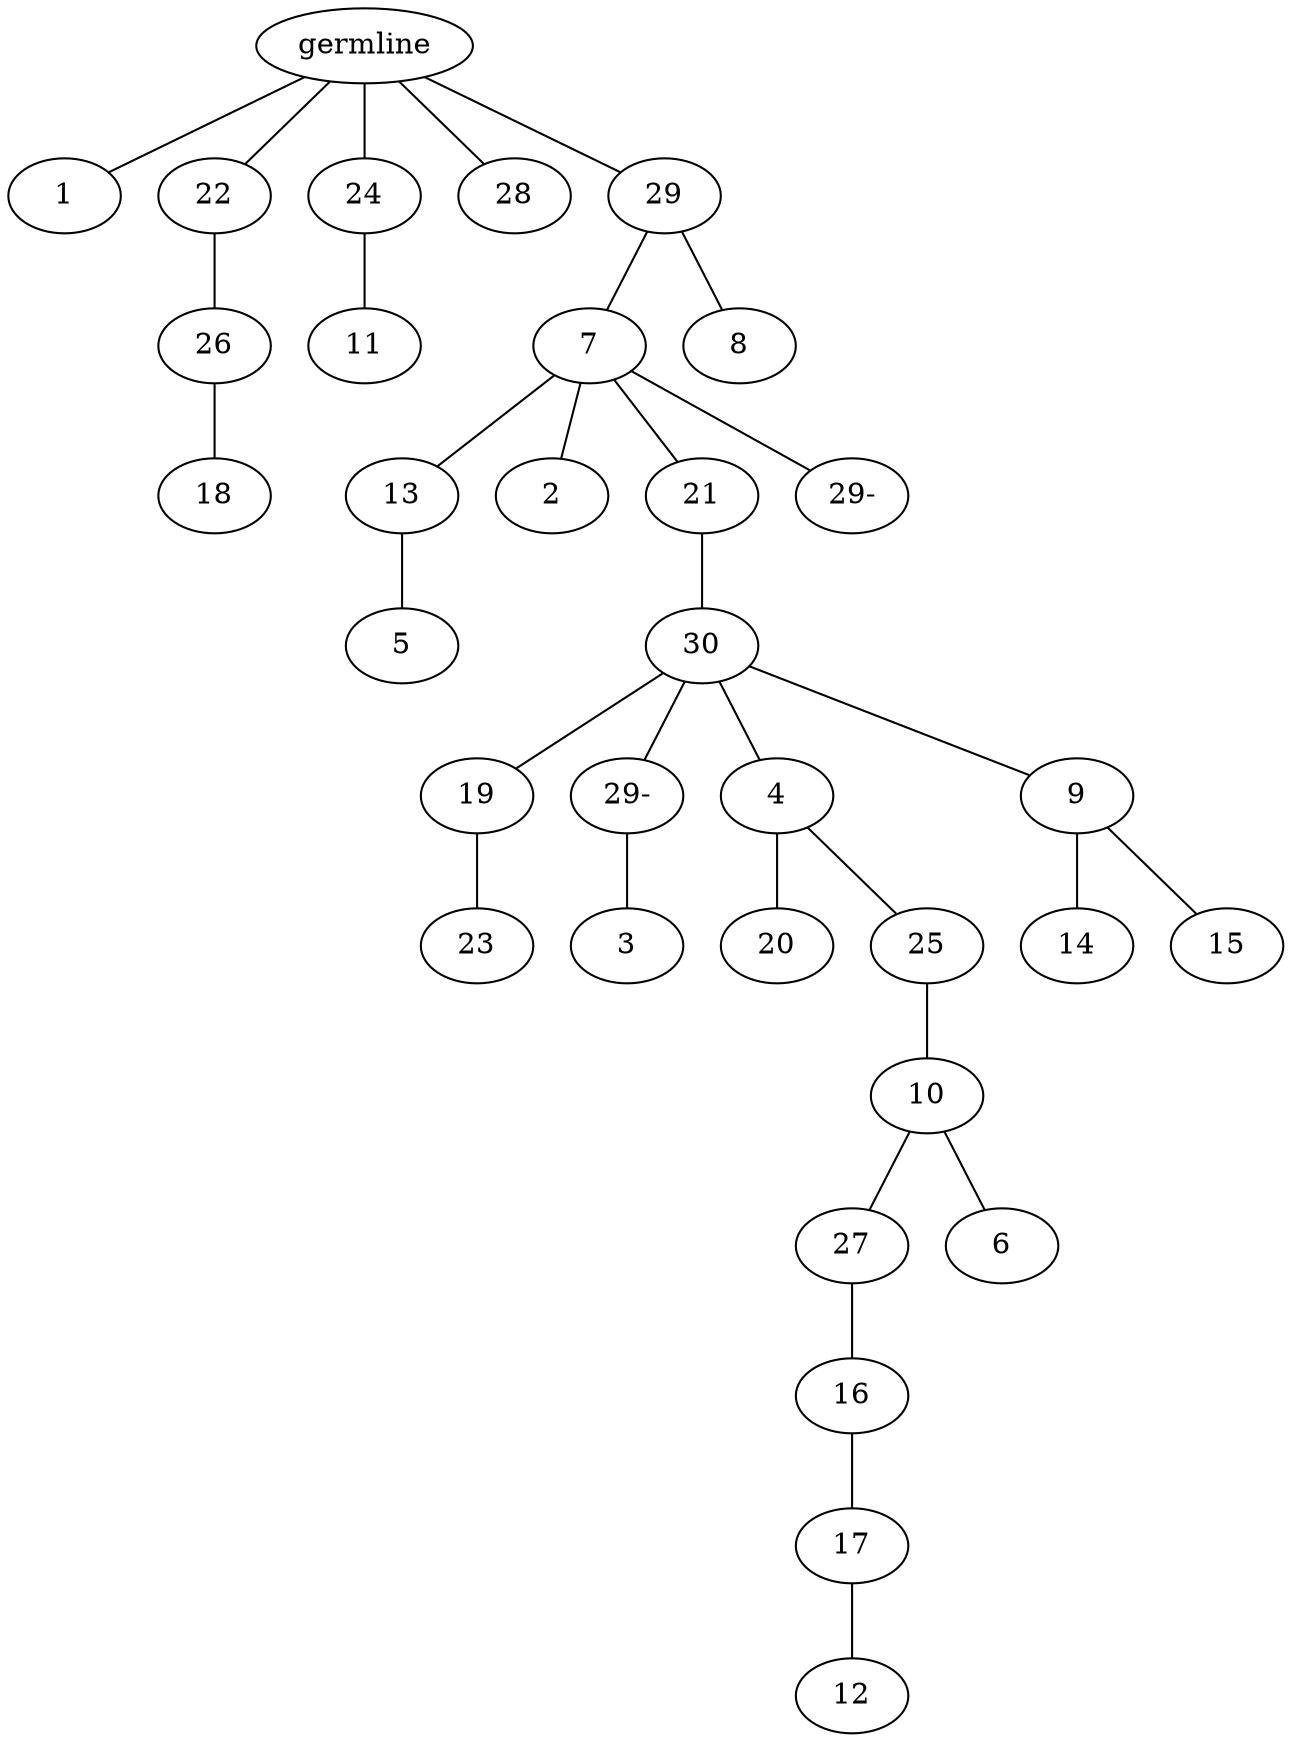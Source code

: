 graph tree {
    "140094894675280" [label="germline"];
    "140094900272960" [label="1"];
    "140094895063680" [label="22"];
    "140094895064784" [label="26"];
    "140094895064880" [label="18"];
    "140094895066560" [label="24"];
    "140094895063200" [label="11"];
    "140094895063152" [label="28"];
    "140094895066032" [label="29"];
    "140094895064640" [label="7"];
    "140094895173488" [label="13"];
    "140094895172672" [label="5"];
    "140094895172048" [label="2"];
    "140094895172960" [label="21"];
    "140094895169600" [label="30"];
    "140094895172624" [label="19"];
    "140094895172912" [label="23"];
    "140094895171232" [label="29-"];
    "140094895170896" [label="3"];
    "140094895171616" [label="4"];
    "140094895171280" [label="20"];
    "140094895172720" [label="25"];
    "140094895171376" [label="10"];
    "140094895169696" [label="27"];
    "140094895170368" [label="16"];
    "140094895171184" [label="17"];
    "140094886241760" [label="12"];
    "140094895171328" [label="6"];
    "140094895169984" [label="9"];
    "140094895173344" [label="14"];
    "140094895170656" [label="15"];
    "140094895171760" [label="29-"];
    "140094895065072" [label="8"];
    "140094894675280" -- "140094900272960";
    "140094894675280" -- "140094895063680";
    "140094894675280" -- "140094895066560";
    "140094894675280" -- "140094895063152";
    "140094894675280" -- "140094895066032";
    "140094895063680" -- "140094895064784";
    "140094895064784" -- "140094895064880";
    "140094895066560" -- "140094895063200";
    "140094895066032" -- "140094895064640";
    "140094895066032" -- "140094895065072";
    "140094895064640" -- "140094895173488";
    "140094895064640" -- "140094895172048";
    "140094895064640" -- "140094895172960";
    "140094895064640" -- "140094895171760";
    "140094895173488" -- "140094895172672";
    "140094895172960" -- "140094895169600";
    "140094895169600" -- "140094895172624";
    "140094895169600" -- "140094895171232";
    "140094895169600" -- "140094895171616";
    "140094895169600" -- "140094895169984";
    "140094895172624" -- "140094895172912";
    "140094895171232" -- "140094895170896";
    "140094895171616" -- "140094895171280";
    "140094895171616" -- "140094895172720";
    "140094895172720" -- "140094895171376";
    "140094895171376" -- "140094895169696";
    "140094895171376" -- "140094895171328";
    "140094895169696" -- "140094895170368";
    "140094895170368" -- "140094895171184";
    "140094895171184" -- "140094886241760";
    "140094895169984" -- "140094895173344";
    "140094895169984" -- "140094895170656";
}
